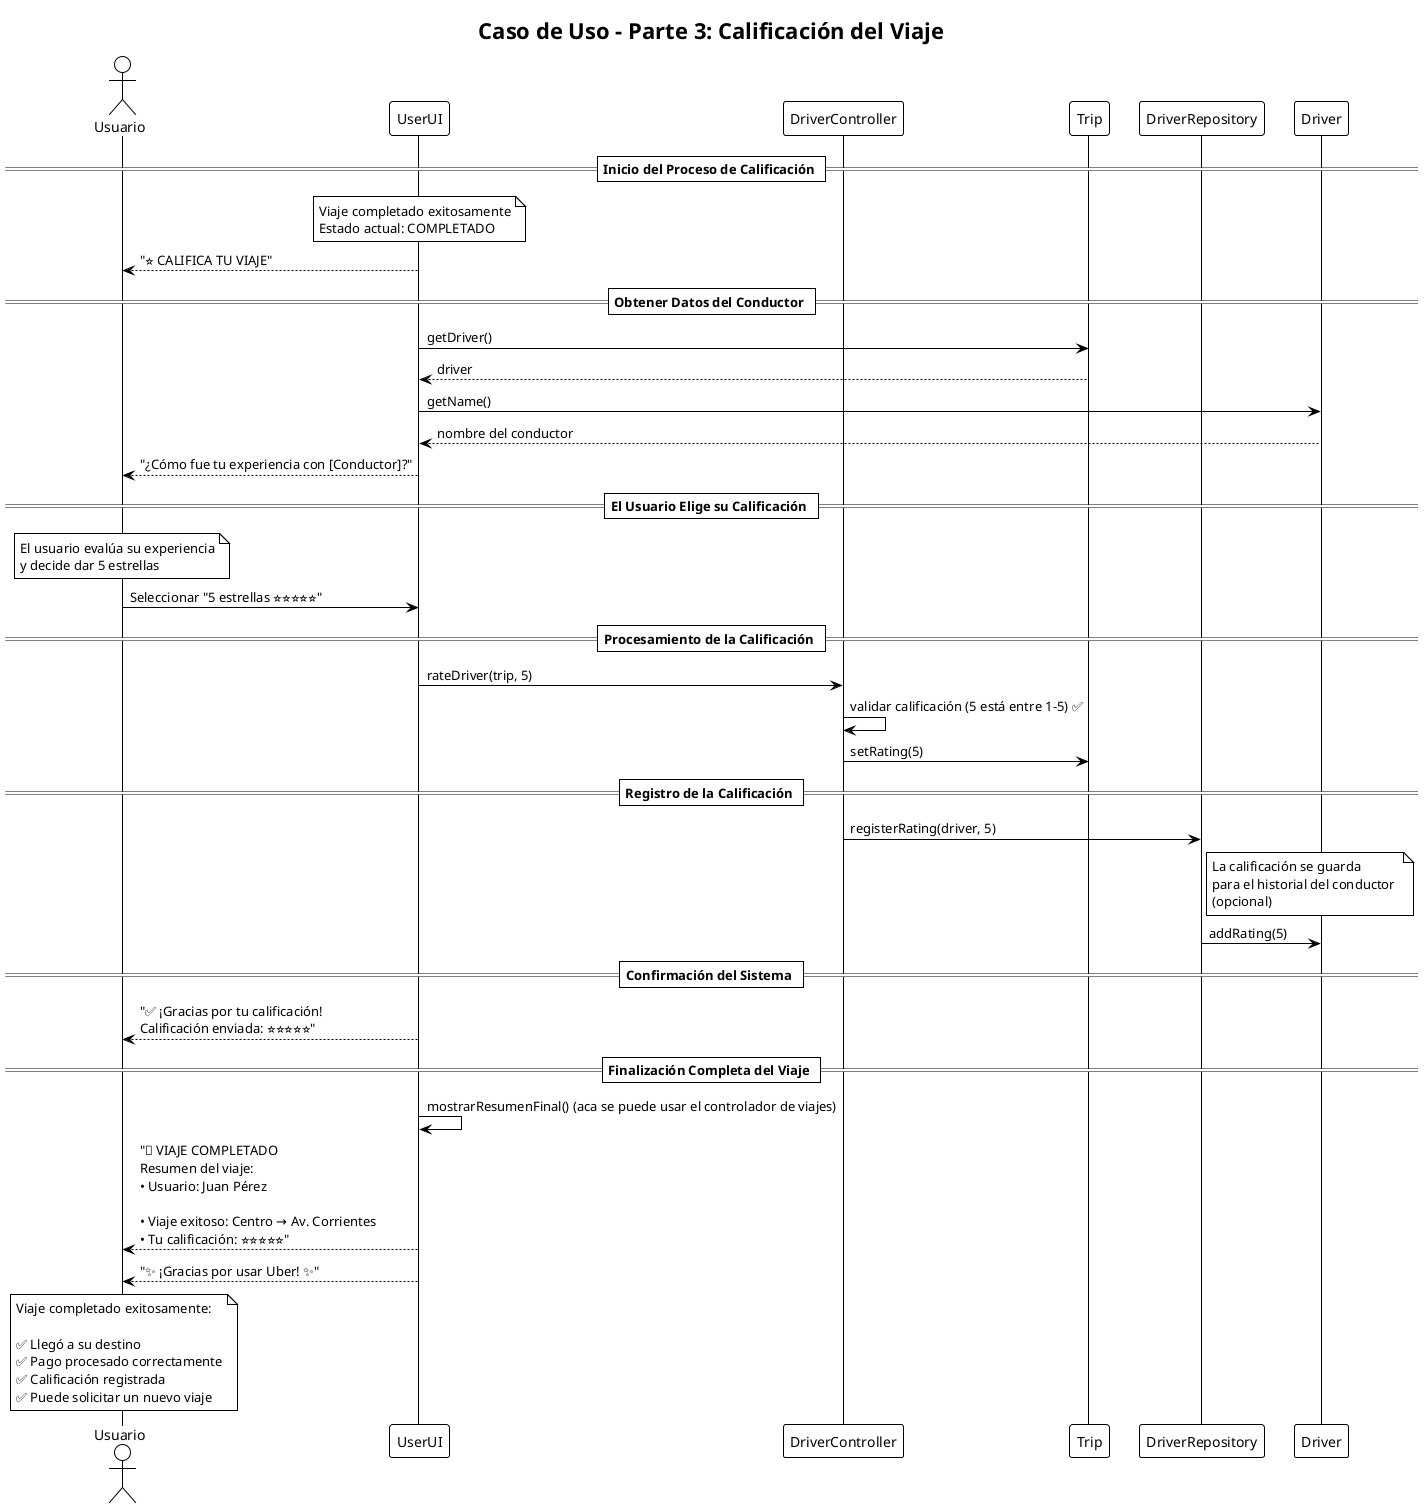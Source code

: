 @startuml diagrama-calificacion
!theme plain
title Caso de Uso - Parte 3: Calificación del Viaje

actor "Usuario" as U
participant "UserUI" as UI
participant "DriverController" as CC
participant "Trip" as V
participant "DriverRepository" as CR
participant "Driver" as CON

== Inicio del Proceso de Calificación ==
note over UI
  Viaje completado exitosamente
  Estado actual: COMPLETADO
end note

UI --> U: "⭐ CALIFICA TU VIAJE"

== Obtener Datos del Conductor ==
UI -> V: getDriver()
V --> UI: driver
UI -> CON: getName()
CON --> UI: nombre del conductor

UI --> U: "¿Cómo fue tu experiencia con [Conductor]?"

== El Usuario Elige su Calificación ==
note over U
  El usuario evalúa su experiencia
  y decide dar 5 estrellas
end note

U -> UI: Seleccionar "5 estrellas ⭐⭐⭐⭐⭐"

== Procesamiento de la Calificación ==
UI -> CC: rateDriver(trip, 5)
CC -> CC: validar calificación (5 está entre 1-5) ✅
CC -> V: setRating(5)
' CC -> V: setStatus(RATED)

== Registro de la Calificación ==
CC -> CR: registerRating(driver, 5)

note right of CR
  La calificación se guarda
  para el historial del conductor 
  (opcional)
end note

CR -> CON: addRating(5)

/' \n📋 Estado final: CALIFICADO '/
== Confirmación del Sistema ==
UI --> U: "✅ ¡Gracias por tu calificación!\nCalificación enviada: ⭐⭐⭐⭐⭐"

== Finalización Completa del Viaje ==
UI -> UI: mostrarResumenFinal() (aca se puede usar el controlador de viajes)

/' • Saldo final: $2200
\n• Estado: CALIFICADO
 '/
UI --> U: "🎉 VIAJE COMPLETADO\nResumen del viaje:\n• Usuario: Juan Pérez\n\n• Viaje exitoso: Centro → Av. Corrientes\n• Tu calificación: ⭐⭐⭐⭐⭐"

UI --> U: "✨ ¡Gracias por usar Uber! ✨"

note over U
  Viaje completado exitosamente:
  
  ✅ Llegó a su destino
  ✅ Pago procesado correctamente
  ✅ Calificación registrada
  ✅ Puede solicitar un nuevo viaje
end note

@enduml
